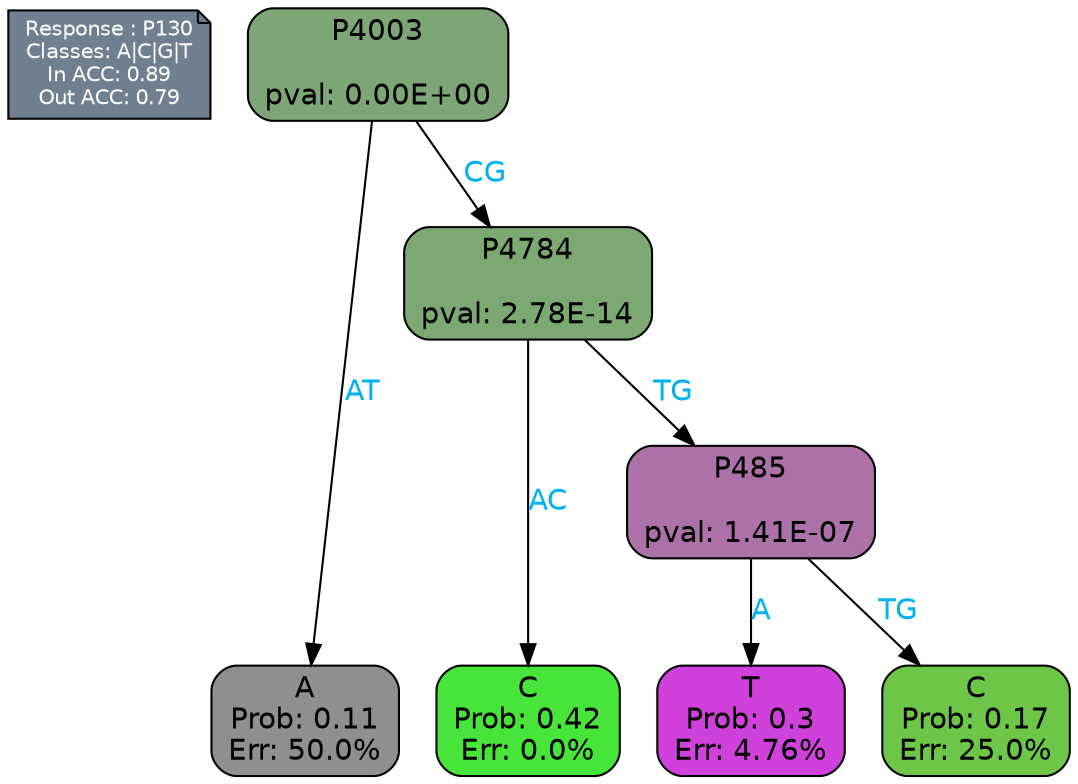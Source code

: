 digraph Tree {
node [shape=box, style="filled, rounded", color="black", fontname=helvetica] ;
graph [ranksep=equally, splines=polylines, bgcolor=transparent, dpi=600] ;
edge [fontname=helvetica] ;
LEGEND [label="Response : P130
Classes: A|C|G|T
In ACC: 0.89
Out ACC: 0.79
",shape=note,align=left,style=filled,fillcolor="slategray",fontcolor="white",fontsize=10];1 [label="P4003

pval: 0.00E+00", fillcolor="#7ea575"] ;
2 [label="A
Prob: 0.11
Err: 50.0%", fillcolor="#8f8f8f"] ;
3 [label="P4784

pval: 2.78E-14", fillcolor="#7ca872"] ;
4 [label="C
Prob: 0.42
Err: 0.0%", fillcolor="#47e539"] ;
5 [label="P485

pval: 1.41E-07", fillcolor="#ac71a6"] ;
6 [label="T
Prob: 0.3
Err: 4.76%", fillcolor="#d041dc"] ;
7 [label="C
Prob: 0.17
Err: 25.0%", fillcolor="#6dc647"] ;
1 -> 2 [label="AT",fontcolor=deepskyblue2] ;
1 -> 3 [label="CG",fontcolor=deepskyblue2] ;
3 -> 4 [label="AC",fontcolor=deepskyblue2] ;
3 -> 5 [label="TG",fontcolor=deepskyblue2] ;
5 -> 6 [label="A",fontcolor=deepskyblue2] ;
5 -> 7 [label="TG",fontcolor=deepskyblue2] ;
{rank = same; 2;4;6;7;}{rank = same; LEGEND;1;}}